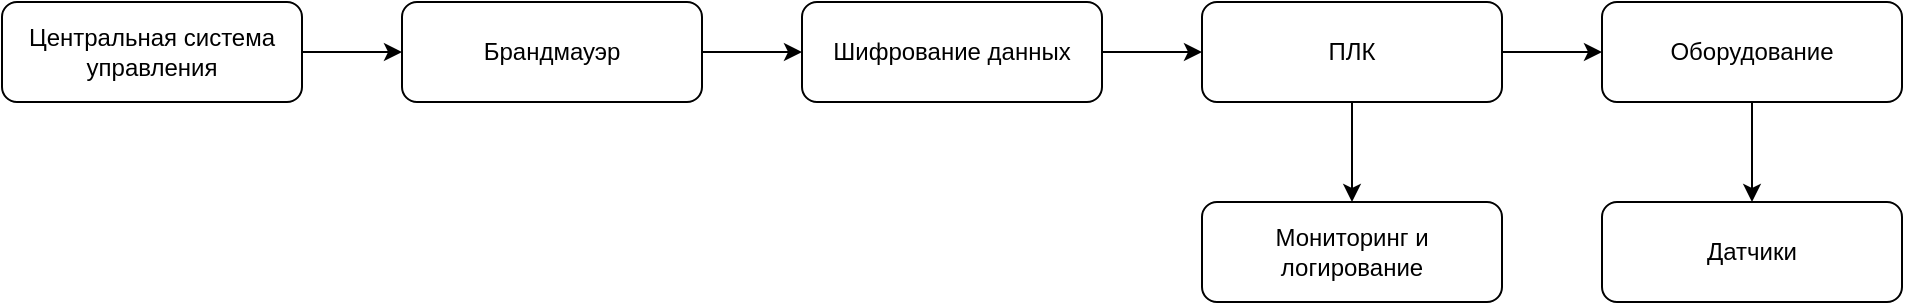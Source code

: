 <mxfile>
  <diagram name="High_Level_Architecture">
    <mxGraphModel dx="1200" dy="800" grid="1" gridSize="10" guides="1" tooltips="1" connect="1" arrows="1" fold="1" page="1" pageScale="1" pageWidth="827" pageHeight="1169" math="0" shadow="0">
      <root>
        <mxCell id="0" />
        <mxCell id="1" parent="0" />
        <mxCell id="2" value="Центральная система управления" style="rounded=1;whiteSpace=wrap;html=1;" vertex="1" parent="1">
          <mxGeometry x="100" y="100" width="150" height="50" as="geometry" />
        </mxCell>
        <mxCell id="3" value="Брандмауэр" style="rounded=1;whiteSpace=wrap;html=1;" vertex="1" parent="1">
          <mxGeometry x="300" y="100" width="150" height="50" as="geometry" />
        </mxCell>
        <mxCell id="4" value="Шифрование данных" style="rounded=1;whiteSpace=wrap;html=1;" vertex="1" parent="1">
          <mxGeometry x="500" y="100" width="150" height="50" as="geometry" />
        </mxCell>
        <mxCell id="5" value="ПЛК" style="rounded=1;whiteSpace=wrap;html=1;" vertex="1" parent="1">
          <mxGeometry x="700" y="100" width="150" height="50" as="geometry" />
        </mxCell>
        <mxCell id="6" value="Оборудование" style="rounded=1;whiteSpace=wrap;html=1;" vertex="1" parent="1">
          <mxGeometry x="900" y="100" width="150" height="50" as="geometry" />
        </mxCell>
        <mxCell id="7" value="Датчики" style="rounded=1;whiteSpace=wrap;html=1;" vertex="1" parent="1">
          <mxGeometry x="900" y="200" width="150" height="50" as="geometry" />
        </mxCell>
        <mxCell id="8" value="Мониторинг и логирование" style="rounded=1;whiteSpace=wrap;html=1;" vertex="1" parent="1">
          <mxGeometry x="700" y="200" width="150" height="50" as="geometry" />
        </mxCell>
        <mxCell id="9" style="edgeStyle=orthogonalEdgeStyle;rounded=0;orthogonalLoop=1;jettySize=auto;html=1;" edge="1" parent="1" source="2" target="3">
          <mxGeometry relative="1" as="geometry" />
        </mxCell>
        <mxCell id="10" style="edgeStyle=orthogonalEdgeStyle;rounded=0;orthogonalLoop=1;jettySize=auto;html=1;" edge="1" parent="1" source="3" target="4">
          <mxGeometry relative="1" as="geometry" />
        </mxCell>
        <mxCell id="11" style="edgeStyle=orthogonalEdgeStyle;rounded=0;orthogonalLoop=1;jettySize=auto;html=1;" edge="1" parent="1" source="4" target="5">
          <mxGeometry relative="1" as="geometry" />
        </mxCell>
        <mxCell id="12" style="edgeStyle=orthogonalEdgeStyle;rounded=0;orthogonalLoop=1;jettySize=auto;html=1;" edge="1" parent="1" source="5" target="6">
          <mxGeometry relative="1" as="geometry" />
        </mxCell>
        <mxCell id="13" style="edgeStyle=orthogonalEdgeStyle;rounded=0;orthogonalLoop=1;jettySize=auto;html=1;" edge="1" parent="1" source="6" target="7">
          <mxGeometry relative="1" as="geometry" />
        </mxCell>
        <mxCell id="14" style="edgeStyle=orthogonalEdgeStyle;rounded=0;orthogonalLoop=1;jettySize=auto;html=1;" edge="1" parent="1" source="5" target="8">
          <mxGeometry relative="1" as="geometry" />
        </mxCell>
      </root>
    </mxGraphModel>
  </diagram>
</mxfile>
